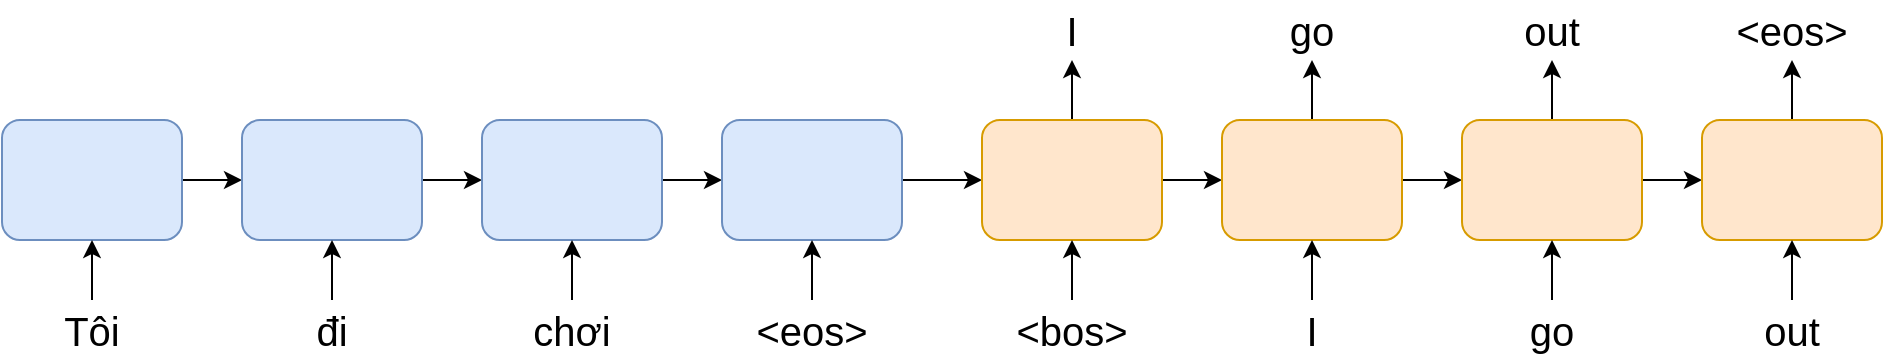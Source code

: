 <mxfile version="20.6.2" type="github">
  <diagram id="FLS_JihNecs1xYUwp_l0" name="Page-1">
    <mxGraphModel dx="1422" dy="793" grid="1" gridSize="10" guides="1" tooltips="1" connect="1" arrows="1" fold="1" page="1" pageScale="1" pageWidth="850" pageHeight="1100" math="0" shadow="0">
      <root>
        <mxCell id="0" />
        <mxCell id="1" parent="0" />
        <mxCell id="-2vziXaGdaKvO8hJ6WF9-19" style="edgeStyle=orthogonalEdgeStyle;rounded=0;orthogonalLoop=1;jettySize=auto;html=1;exitX=1;exitY=0.5;exitDx=0;exitDy=0;entryX=0;entryY=0.5;entryDx=0;entryDy=0;fontSize=20;" edge="1" parent="1" source="-2vziXaGdaKvO8hJ6WF9-1" target="-2vziXaGdaKvO8hJ6WF9-10">
          <mxGeometry relative="1" as="geometry" />
        </mxCell>
        <mxCell id="-2vziXaGdaKvO8hJ6WF9-1" value="" style="rounded=1;whiteSpace=wrap;html=1;fillColor=#dae8fc;strokeColor=#6c8ebf;" vertex="1" parent="1">
          <mxGeometry x="110" y="150" width="90" height="60" as="geometry" />
        </mxCell>
        <mxCell id="-2vziXaGdaKvO8hJ6WF9-3" value="" style="edgeStyle=orthogonalEdgeStyle;rounded=0;orthogonalLoop=1;jettySize=auto;html=1;" edge="1" parent="1" source="-2vziXaGdaKvO8hJ6WF9-2" target="-2vziXaGdaKvO8hJ6WF9-1">
          <mxGeometry relative="1" as="geometry" />
        </mxCell>
        <mxCell id="-2vziXaGdaKvO8hJ6WF9-2" value="&lt;font style=&quot;font-size: 20px;&quot;&gt;Tôi&lt;/font&gt;" style="text;html=1;strokeColor=none;fillColor=none;align=center;verticalAlign=middle;whiteSpace=wrap;rounded=0;" vertex="1" parent="1">
          <mxGeometry x="125" y="240" width="60" height="30" as="geometry" />
        </mxCell>
        <mxCell id="-2vziXaGdaKvO8hJ6WF9-20" value="" style="edgeStyle=orthogonalEdgeStyle;rounded=0;orthogonalLoop=1;jettySize=auto;html=1;fontSize=20;" edge="1" parent="1" source="-2vziXaGdaKvO8hJ6WF9-10" target="-2vziXaGdaKvO8hJ6WF9-13">
          <mxGeometry relative="1" as="geometry" />
        </mxCell>
        <mxCell id="-2vziXaGdaKvO8hJ6WF9-10" value="" style="rounded=1;whiteSpace=wrap;html=1;fillColor=#dae8fc;strokeColor=#6c8ebf;" vertex="1" parent="1">
          <mxGeometry x="230" y="150" width="90" height="60" as="geometry" />
        </mxCell>
        <mxCell id="-2vziXaGdaKvO8hJ6WF9-11" value="" style="edgeStyle=orthogonalEdgeStyle;rounded=0;orthogonalLoop=1;jettySize=auto;html=1;" edge="1" parent="1" source="-2vziXaGdaKvO8hJ6WF9-12" target="-2vziXaGdaKvO8hJ6WF9-10">
          <mxGeometry relative="1" as="geometry" />
        </mxCell>
        <mxCell id="-2vziXaGdaKvO8hJ6WF9-12" value="&lt;font style=&quot;font-size: 20px;&quot;&gt;đi&lt;/font&gt;" style="text;html=1;strokeColor=none;fillColor=none;align=center;verticalAlign=middle;whiteSpace=wrap;rounded=0;" vertex="1" parent="1">
          <mxGeometry x="245" y="240" width="60" height="30" as="geometry" />
        </mxCell>
        <mxCell id="-2vziXaGdaKvO8hJ6WF9-21" value="" style="edgeStyle=orthogonalEdgeStyle;rounded=0;orthogonalLoop=1;jettySize=auto;html=1;fontSize=20;" edge="1" parent="1" source="-2vziXaGdaKvO8hJ6WF9-13" target="-2vziXaGdaKvO8hJ6WF9-16">
          <mxGeometry relative="1" as="geometry" />
        </mxCell>
        <mxCell id="-2vziXaGdaKvO8hJ6WF9-13" value="" style="rounded=1;whiteSpace=wrap;html=1;fillColor=#dae8fc;strokeColor=#6c8ebf;" vertex="1" parent="1">
          <mxGeometry x="350" y="150" width="90" height="60" as="geometry" />
        </mxCell>
        <mxCell id="-2vziXaGdaKvO8hJ6WF9-14" value="" style="edgeStyle=orthogonalEdgeStyle;rounded=0;orthogonalLoop=1;jettySize=auto;html=1;" edge="1" parent="1" source="-2vziXaGdaKvO8hJ6WF9-15" target="-2vziXaGdaKvO8hJ6WF9-13">
          <mxGeometry relative="1" as="geometry" />
        </mxCell>
        <mxCell id="-2vziXaGdaKvO8hJ6WF9-15" value="&lt;font style=&quot;font-size: 20px;&quot;&gt;chơi&lt;/font&gt;" style="text;html=1;strokeColor=none;fillColor=none;align=center;verticalAlign=middle;whiteSpace=wrap;rounded=0;" vertex="1" parent="1">
          <mxGeometry x="365" y="240" width="60" height="30" as="geometry" />
        </mxCell>
        <mxCell id="-2vziXaGdaKvO8hJ6WF9-37" value="" style="edgeStyle=orthogonalEdgeStyle;rounded=0;orthogonalLoop=1;jettySize=auto;html=1;fontSize=20;" edge="1" parent="1" source="-2vziXaGdaKvO8hJ6WF9-16" target="-2vziXaGdaKvO8hJ6WF9-23">
          <mxGeometry relative="1" as="geometry" />
        </mxCell>
        <mxCell id="-2vziXaGdaKvO8hJ6WF9-16" value="" style="rounded=1;whiteSpace=wrap;html=1;fillColor=#dae8fc;strokeColor=#6c8ebf;" vertex="1" parent="1">
          <mxGeometry x="470" y="150" width="90" height="60" as="geometry" />
        </mxCell>
        <mxCell id="-2vziXaGdaKvO8hJ6WF9-17" value="" style="edgeStyle=orthogonalEdgeStyle;rounded=0;orthogonalLoop=1;jettySize=auto;html=1;" edge="1" parent="1" source="-2vziXaGdaKvO8hJ6WF9-18" target="-2vziXaGdaKvO8hJ6WF9-16">
          <mxGeometry relative="1" as="geometry" />
        </mxCell>
        <mxCell id="-2vziXaGdaKvO8hJ6WF9-18" value="&lt;font style=&quot;font-size: 20px;&quot;&gt;&amp;lt;eos&amp;gt;&lt;/font&gt;" style="text;html=1;strokeColor=none;fillColor=none;align=center;verticalAlign=middle;whiteSpace=wrap;rounded=0;" vertex="1" parent="1">
          <mxGeometry x="485" y="240" width="60" height="30" as="geometry" />
        </mxCell>
        <mxCell id="-2vziXaGdaKvO8hJ6WF9-22" style="edgeStyle=orthogonalEdgeStyle;rounded=0;orthogonalLoop=1;jettySize=auto;html=1;exitX=1;exitY=0.5;exitDx=0;exitDy=0;entryX=0;entryY=0.5;entryDx=0;entryDy=0;fontSize=20;" edge="1" parent="1" source="-2vziXaGdaKvO8hJ6WF9-23" target="-2vziXaGdaKvO8hJ6WF9-27">
          <mxGeometry relative="1" as="geometry" />
        </mxCell>
        <mxCell id="-2vziXaGdaKvO8hJ6WF9-43" value="" style="edgeStyle=orthogonalEdgeStyle;rounded=0;orthogonalLoop=1;jettySize=auto;html=1;fontSize=20;" edge="1" parent="1" source="-2vziXaGdaKvO8hJ6WF9-23" target="-2vziXaGdaKvO8hJ6WF9-38">
          <mxGeometry relative="1" as="geometry" />
        </mxCell>
        <mxCell id="-2vziXaGdaKvO8hJ6WF9-23" value="" style="rounded=1;whiteSpace=wrap;html=1;fillColor=#ffe6cc;strokeColor=#d79b00;" vertex="1" parent="1">
          <mxGeometry x="600" y="150" width="90" height="60" as="geometry" />
        </mxCell>
        <mxCell id="-2vziXaGdaKvO8hJ6WF9-24" value="" style="edgeStyle=orthogonalEdgeStyle;rounded=0;orthogonalLoop=1;jettySize=auto;html=1;" edge="1" parent="1" source="-2vziXaGdaKvO8hJ6WF9-25" target="-2vziXaGdaKvO8hJ6WF9-23">
          <mxGeometry relative="1" as="geometry" />
        </mxCell>
        <mxCell id="-2vziXaGdaKvO8hJ6WF9-25" value="&lt;font style=&quot;font-size: 20px;&quot;&gt;&amp;lt;bos&amp;gt;&lt;/font&gt;" style="text;html=1;strokeColor=none;fillColor=none;align=center;verticalAlign=middle;whiteSpace=wrap;rounded=0;" vertex="1" parent="1">
          <mxGeometry x="615" y="240" width="60" height="30" as="geometry" />
        </mxCell>
        <mxCell id="-2vziXaGdaKvO8hJ6WF9-26" value="" style="edgeStyle=orthogonalEdgeStyle;rounded=0;orthogonalLoop=1;jettySize=auto;html=1;fontSize=20;" edge="1" parent="1" source="-2vziXaGdaKvO8hJ6WF9-27" target="-2vziXaGdaKvO8hJ6WF9-31">
          <mxGeometry relative="1" as="geometry" />
        </mxCell>
        <mxCell id="-2vziXaGdaKvO8hJ6WF9-44" value="" style="edgeStyle=orthogonalEdgeStyle;rounded=0;orthogonalLoop=1;jettySize=auto;html=1;fontSize=20;" edge="1" parent="1" source="-2vziXaGdaKvO8hJ6WF9-27" target="-2vziXaGdaKvO8hJ6WF9-40">
          <mxGeometry relative="1" as="geometry" />
        </mxCell>
        <mxCell id="-2vziXaGdaKvO8hJ6WF9-27" value="" style="rounded=1;whiteSpace=wrap;html=1;fillColor=#ffe6cc;strokeColor=#d79b00;" vertex="1" parent="1">
          <mxGeometry x="720" y="150" width="90" height="60" as="geometry" />
        </mxCell>
        <mxCell id="-2vziXaGdaKvO8hJ6WF9-28" value="" style="edgeStyle=orthogonalEdgeStyle;rounded=0;orthogonalLoop=1;jettySize=auto;html=1;" edge="1" parent="1" source="-2vziXaGdaKvO8hJ6WF9-29" target="-2vziXaGdaKvO8hJ6WF9-27">
          <mxGeometry relative="1" as="geometry" />
        </mxCell>
        <mxCell id="-2vziXaGdaKvO8hJ6WF9-29" value="&lt;font style=&quot;font-size: 20px;&quot;&gt;I&lt;/font&gt;" style="text;html=1;strokeColor=none;fillColor=none;align=center;verticalAlign=middle;whiteSpace=wrap;rounded=0;" vertex="1" parent="1">
          <mxGeometry x="735" y="240" width="60" height="30" as="geometry" />
        </mxCell>
        <mxCell id="-2vziXaGdaKvO8hJ6WF9-30" value="" style="edgeStyle=orthogonalEdgeStyle;rounded=0;orthogonalLoop=1;jettySize=auto;html=1;fontSize=20;" edge="1" parent="1" source="-2vziXaGdaKvO8hJ6WF9-31" target="-2vziXaGdaKvO8hJ6WF9-34">
          <mxGeometry relative="1" as="geometry" />
        </mxCell>
        <mxCell id="-2vziXaGdaKvO8hJ6WF9-45" value="" style="edgeStyle=orthogonalEdgeStyle;rounded=0;orthogonalLoop=1;jettySize=auto;html=1;fontSize=20;" edge="1" parent="1" source="-2vziXaGdaKvO8hJ6WF9-31" target="-2vziXaGdaKvO8hJ6WF9-41">
          <mxGeometry relative="1" as="geometry" />
        </mxCell>
        <mxCell id="-2vziXaGdaKvO8hJ6WF9-31" value="" style="rounded=1;whiteSpace=wrap;html=1;fillColor=#ffe6cc;strokeColor=#d79b00;" vertex="1" parent="1">
          <mxGeometry x="840" y="150" width="90" height="60" as="geometry" />
        </mxCell>
        <mxCell id="-2vziXaGdaKvO8hJ6WF9-32" value="" style="edgeStyle=orthogonalEdgeStyle;rounded=0;orthogonalLoop=1;jettySize=auto;html=1;" edge="1" parent="1" source="-2vziXaGdaKvO8hJ6WF9-33" target="-2vziXaGdaKvO8hJ6WF9-31">
          <mxGeometry relative="1" as="geometry" />
        </mxCell>
        <mxCell id="-2vziXaGdaKvO8hJ6WF9-33" value="&lt;font style=&quot;font-size: 20px;&quot;&gt;go&lt;/font&gt;" style="text;html=1;strokeColor=none;fillColor=none;align=center;verticalAlign=middle;whiteSpace=wrap;rounded=0;" vertex="1" parent="1">
          <mxGeometry x="855" y="240" width="60" height="30" as="geometry" />
        </mxCell>
        <mxCell id="-2vziXaGdaKvO8hJ6WF9-46" value="" style="edgeStyle=orthogonalEdgeStyle;rounded=0;orthogonalLoop=1;jettySize=auto;html=1;fontSize=20;" edge="1" parent="1" source="-2vziXaGdaKvO8hJ6WF9-34" target="-2vziXaGdaKvO8hJ6WF9-42">
          <mxGeometry relative="1" as="geometry" />
        </mxCell>
        <mxCell id="-2vziXaGdaKvO8hJ6WF9-34" value="" style="rounded=1;whiteSpace=wrap;html=1;fillColor=#ffe6cc;strokeColor=#d79b00;" vertex="1" parent="1">
          <mxGeometry x="960" y="150" width="90" height="60" as="geometry" />
        </mxCell>
        <mxCell id="-2vziXaGdaKvO8hJ6WF9-35" value="" style="edgeStyle=orthogonalEdgeStyle;rounded=0;orthogonalLoop=1;jettySize=auto;html=1;" edge="1" parent="1" source="-2vziXaGdaKvO8hJ6WF9-36" target="-2vziXaGdaKvO8hJ6WF9-34">
          <mxGeometry relative="1" as="geometry" />
        </mxCell>
        <mxCell id="-2vziXaGdaKvO8hJ6WF9-36" value="&lt;font style=&quot;font-size: 20px;&quot;&gt;out&lt;/font&gt;" style="text;html=1;strokeColor=none;fillColor=none;align=center;verticalAlign=middle;whiteSpace=wrap;rounded=0;" vertex="1" parent="1">
          <mxGeometry x="975" y="240" width="60" height="30" as="geometry" />
        </mxCell>
        <mxCell id="-2vziXaGdaKvO8hJ6WF9-38" value="&lt;font style=&quot;font-size: 20px;&quot;&gt;I&lt;/font&gt;" style="text;html=1;strokeColor=none;fillColor=none;align=center;verticalAlign=middle;whiteSpace=wrap;rounded=0;" vertex="1" parent="1">
          <mxGeometry x="615" y="90" width="60" height="30" as="geometry" />
        </mxCell>
        <mxCell id="-2vziXaGdaKvO8hJ6WF9-40" value="&lt;font style=&quot;font-size: 20px;&quot;&gt;go&lt;/font&gt;" style="text;html=1;strokeColor=none;fillColor=none;align=center;verticalAlign=middle;whiteSpace=wrap;rounded=0;" vertex="1" parent="1">
          <mxGeometry x="735" y="90" width="60" height="30" as="geometry" />
        </mxCell>
        <mxCell id="-2vziXaGdaKvO8hJ6WF9-41" value="&lt;font style=&quot;font-size: 20px;&quot;&gt;out&lt;/font&gt;" style="text;html=1;strokeColor=none;fillColor=none;align=center;verticalAlign=middle;whiteSpace=wrap;rounded=0;" vertex="1" parent="1">
          <mxGeometry x="855" y="90" width="60" height="30" as="geometry" />
        </mxCell>
        <mxCell id="-2vziXaGdaKvO8hJ6WF9-42" value="&lt;font style=&quot;font-size: 20px;&quot;&gt;&amp;lt;eos&amp;gt;&lt;/font&gt;" style="text;html=1;strokeColor=none;fillColor=none;align=center;verticalAlign=middle;whiteSpace=wrap;rounded=0;" vertex="1" parent="1">
          <mxGeometry x="975" y="90" width="60" height="30" as="geometry" />
        </mxCell>
      </root>
    </mxGraphModel>
  </diagram>
</mxfile>
